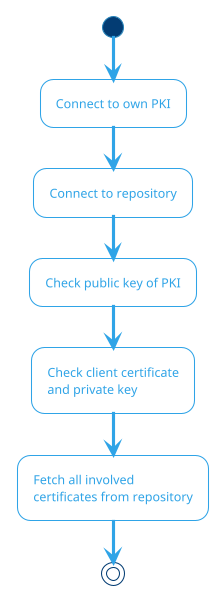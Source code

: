 @startuml
!theme cerulean-outline

(*) --> "Connect to own PKI"
--> "Connect to repository"
--> "Check public key of PKI"
--> "Check client certificate\nand private key"
--> "Fetch all involved\ncertificates from repository"
--> (*)

@enduml
